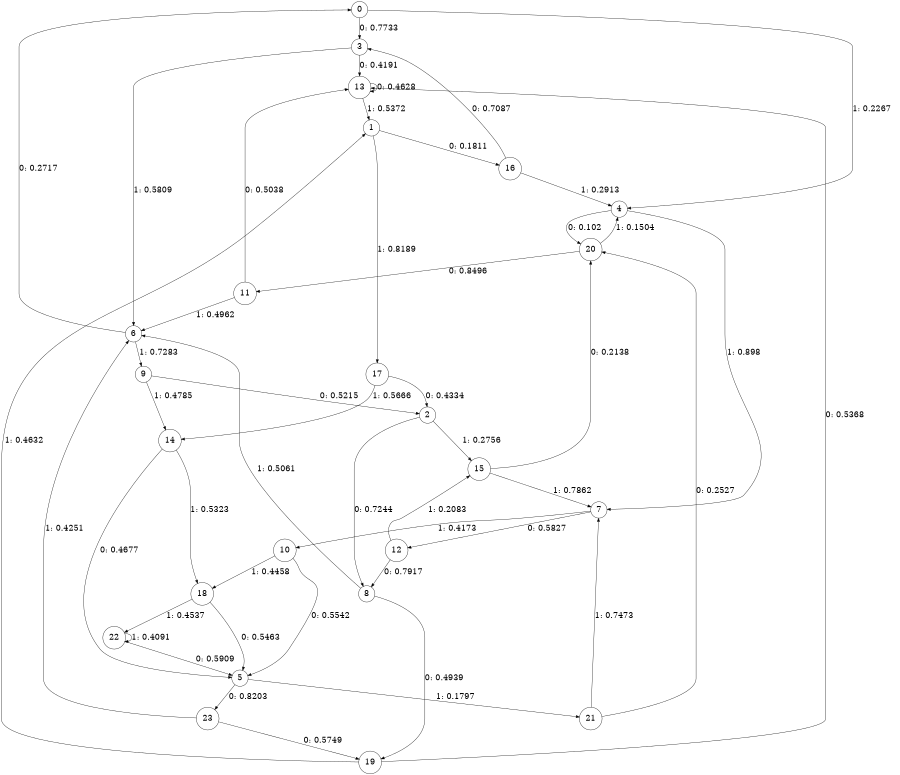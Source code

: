 digraph "ch8faceL5" {
size = "6,8.5";
ratio = "fill";
node [shape = circle];
node [fontsize = 24];
edge [fontsize = 24];
0 -> 3 [label = "0: 0.7733   "];
0 -> 4 [label = "1: 0.2267   "];
1 -> 16 [label = "0: 0.1811   "];
1 -> 17 [label = "1: 0.8189   "];
2 -> 8 [label = "0: 0.7244   "];
2 -> 15 [label = "1: 0.2756   "];
3 -> 13 [label = "0: 0.4191   "];
3 -> 6 [label = "1: 0.5809   "];
4 -> 20 [label = "0: 0.102    "];
4 -> 7 [label = "1: 0.898    "];
5 -> 23 [label = "0: 0.8203   "];
5 -> 21 [label = "1: 0.1797   "];
6 -> 0 [label = "0: 0.2717   "];
6 -> 9 [label = "1: 0.7283   "];
7 -> 12 [label = "0: 0.5827   "];
7 -> 10 [label = "1: 0.4173   "];
8 -> 19 [label = "0: 0.4939   "];
8 -> 6 [label = "1: 0.5061   "];
9 -> 2 [label = "0: 0.5215   "];
9 -> 14 [label = "1: 0.4785   "];
10 -> 5 [label = "0: 0.5542   "];
10 -> 18 [label = "1: 0.4458   "];
11 -> 13 [label = "0: 0.5038   "];
11 -> 6 [label = "1: 0.4962   "];
12 -> 8 [label = "0: 0.7917   "];
12 -> 15 [label = "1: 0.2083   "];
13 -> 13 [label = "0: 0.4628   "];
13 -> 1 [label = "1: 0.5372   "];
14 -> 5 [label = "0: 0.4677   "];
14 -> 18 [label = "1: 0.5323   "];
15 -> 20 [label = "0: 0.2138   "];
15 -> 7 [label = "1: 0.7862   "];
16 -> 3 [label = "0: 0.7087   "];
16 -> 4 [label = "1: 0.2913   "];
17 -> 2 [label = "0: 0.4334   "];
17 -> 14 [label = "1: 0.5666   "];
18 -> 5 [label = "0: 0.5463   "];
18 -> 22 [label = "1: 0.4537   "];
19 -> 13 [label = "0: 0.5368   "];
19 -> 1 [label = "1: 0.4632   "];
20 -> 11 [label = "0: 0.8496   "];
20 -> 4 [label = "1: 0.1504   "];
21 -> 20 [label = "0: 0.2527   "];
21 -> 7 [label = "1: 0.7473   "];
22 -> 5 [label = "0: 0.5909   "];
22 -> 22 [label = "1: 0.4091   "];
23 -> 19 [label = "0: 0.5749   "];
23 -> 6 [label = "1: 0.4251   "];
}